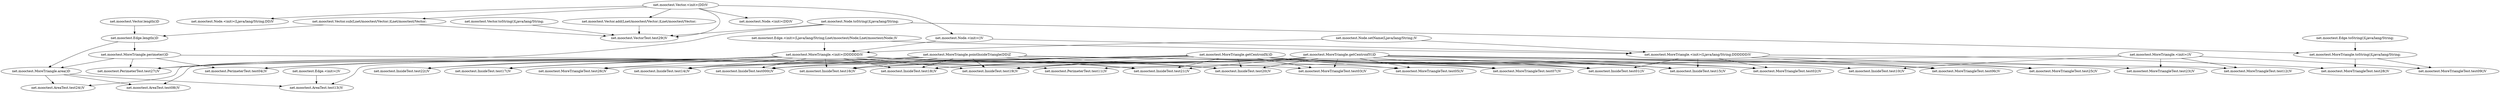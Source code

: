 digraph method {
    "net.mooctest.MoreTriangle.perimeter()D" -> "net.mooctest.PerimeterTest.test27()V";
    "net.mooctest.MoreTriangle.perimeter()D" -> "net.mooctest.PerimeterTest.test11()V";
    "net.mooctest.MoreTriangle.perimeter()D" -> "net.mooctest.PerimeterTest.test04()V";
    "net.mooctest.MoreTriangle.perimeter()D" -> "net.mooctest.MoreTriangle.area()D";
    "net.mooctest.Vector.add(Lnet/mooctest/Vector;)Lnet/mooctest/Vector;" -> "net.mooctest.VectorTest.test29()V";
    "net.mooctest.MoreTriangle.getCentroidX()D" -> "net.mooctest.MoreTriangleTest.test03()V";
    "net.mooctest.MoreTriangle.getCentroidX()D" -> "net.mooctest.InsideTest.test20()V";
    "net.mooctest.MoreTriangle.getCentroidX()D" -> "net.mooctest.InsideTest.test17()V";
    "net.mooctest.MoreTriangle.getCentroidX()D" -> "net.mooctest.InsideTest.test14()V";
    "net.mooctest.MoreTriangle.getCentroidX()D" -> "net.mooctest.MoreTriangleTest.test26()V";
    "net.mooctest.MoreTriangle.getCentroidX()D" -> "net.mooctest.MoreTriangleTest.test02()V";
    "net.mooctest.MoreTriangle.getCentroidX()D" -> "net.mooctest.InsideTest.test000()V";
    "net.mooctest.MoreTriangle.getCentroidX()D" -> "net.mooctest.InsideTest.test21()V";
    "net.mooctest.MoreTriangle.getCentroidX()D" -> "net.mooctest.MoreTriangleTest.test05()V";
    "net.mooctest.MoreTriangle.getCentroidX()D" -> "net.mooctest.InsideTest.test01()V";
    "net.mooctest.MoreTriangle.getCentroidX()D" -> "net.mooctest.InsideTest.test15()V";
    "net.mooctest.MoreTriangle.getCentroidX()D" -> "net.mooctest.InsideTest.test16()V";
    "net.mooctest.MoreTriangle.getCentroidX()D" -> "net.mooctest.MoreTriangleTest.test23()V";
    "net.mooctest.MoreTriangle.getCentroidX()D" -> "net.mooctest.MoreTriangleTest.test06()V";
    "net.mooctest.MoreTriangle.getCentroidX()D" -> "net.mooctest.InsideTest.test18()V";
    "net.mooctest.MoreTriangle.getCentroidX()D" -> "net.mooctest.InsideTest.test19()V";
    "net.mooctest.MoreTriangle.getCentroidX()D" -> "net.mooctest.MoreTriangleTest.test07()V";
    "net.mooctest.MoreTriangle.<init>(DDDDDD)V" -> "net.mooctest.MoreTriangleTest.test03()V";
    "net.mooctest.MoreTriangle.<init>(DDDDDD)V" -> "net.mooctest.InsideTest.test20()V";
    "net.mooctest.MoreTriangle.<init>(DDDDDD)V" -> "net.mooctest.InsideTest.test17()V";
    "net.mooctest.MoreTriangle.<init>(DDDDDD)V" -> "net.mooctest.PerimeterTest.test27()V";
    "net.mooctest.MoreTriangle.<init>(DDDDDD)V" -> "net.mooctest.AreaTest.test08()V";
    "net.mooctest.MoreTriangle.<init>(DDDDDD)V" -> "net.mooctest.InsideTest.test14()V";
    "net.mooctest.MoreTriangle.<init>(DDDDDD)V" -> "net.mooctest.MoreTriangleTest.test26()V";
    "net.mooctest.MoreTriangle.<init>(DDDDDD)V" -> "net.mooctest.PerimeterTest.test04()V";
    "net.mooctest.MoreTriangle.<init>(DDDDDD)V" -> "net.mooctest.InsideTest.test000()V";
    "net.mooctest.MoreTriangle.<init>(DDDDDD)V" -> "net.mooctest.InsideTest.test21()V";
    "net.mooctest.MoreTriangle.<init>(DDDDDD)V" -> "net.mooctest.MoreTriangleTest.test05()V";
    "net.mooctest.MoreTriangle.<init>(DDDDDD)V" -> "net.mooctest.InsideTest.test22()V";
    "net.mooctest.MoreTriangle.<init>(DDDDDD)V" -> "net.mooctest.AreaTest.test24()V";
    "net.mooctest.MoreTriangle.<init>(DDDDDD)V" -> "net.mooctest.InsideTest.test16()V";
    "net.mooctest.MoreTriangle.<init>(DDDDDD)V" -> "net.mooctest.AreaTest.test13()V";
    "net.mooctest.MoreTriangle.<init>(DDDDDD)V" -> "net.mooctest.InsideTest.test18()V";
    "net.mooctest.MoreTriangle.<init>(DDDDDD)V" -> "net.mooctest.InsideTest.test19()V";
    "net.mooctest.MoreTriangle.<init>(DDDDDD)V" -> "net.mooctest.MoreTriangleTest.test07()V";
    "net.mooctest.MoreTriangle.<init>()V" -> "net.mooctest.PerimeterTest.test11()V";
    "net.mooctest.MoreTriangle.<init>()V" -> "net.mooctest.MoreTriangleTest.test12()V";
    "net.mooctest.MoreTriangle.<init>()V" -> "net.mooctest.MoreTriangleTest.test23()V";
    "net.mooctest.MoreTriangle.<init>()V" -> "net.mooctest.MoreTriangleTest.test09()V";
    "net.mooctest.MoreTriangle.<init>()V" -> "net.mooctest.InsideTest.test10()V";
    "net.mooctest.MoreTriangle.toString()Ljava/lang/String;" -> "net.mooctest.MoreTriangleTest.test28()V";
    "net.mooctest.MoreTriangle.toString()Ljava/lang/String;" -> "net.mooctest.MoreTriangleTest.test09()V";
    "net.mooctest.Vector.<init>(DD)V" -> "net.mooctest.Vector.add(Lnet/mooctest/Vector;)Lnet/mooctest/Vector;";
    "net.mooctest.Vector.<init>(DD)V" -> "net.mooctest.Node.<init>(DD)V";
    "net.mooctest.Vector.<init>(DD)V" -> "net.mooctest.VectorTest.test29()V";
    "net.mooctest.Vector.<init>(DD)V" -> "net.mooctest.Vector.sub(Lnet/mooctest/Vector;)Lnet/mooctest/Vector;";
    "net.mooctest.Vector.<init>(DD)V" -> "net.mooctest.Node.<init>(Ljava/lang/String;DD)V";
    "net.mooctest.Vector.<init>(DD)V" -> "net.mooctest.Node.<init>()V";
    "net.mooctest.MoreTriangle.pointInsideTriangle(DD)Z" -> "net.mooctest.InsideTest.test20()V";
    "net.mooctest.MoreTriangle.pointInsideTriangle(DD)Z" -> "net.mooctest.InsideTest.test17()V";
    "net.mooctest.MoreTriangle.pointInsideTriangle(DD)Z" -> "net.mooctest.InsideTest.test14()V";
    "net.mooctest.MoreTriangle.pointInsideTriangle(DD)Z" -> "net.mooctest.InsideTest.test000()V";
    "net.mooctest.MoreTriangle.pointInsideTriangle(DD)Z" -> "net.mooctest.InsideTest.test21()V";
    "net.mooctest.MoreTriangle.pointInsideTriangle(DD)Z" -> "net.mooctest.InsideTest.test01()V";
    "net.mooctest.MoreTriangle.pointInsideTriangle(DD)Z" -> "net.mooctest.InsideTest.test22()V";
    "net.mooctest.MoreTriangle.pointInsideTriangle(DD)Z" -> "net.mooctest.InsideTest.test15()V";
    "net.mooctest.MoreTriangle.pointInsideTriangle(DD)Z" -> "net.mooctest.InsideTest.test16()V";
    "net.mooctest.MoreTriangle.pointInsideTriangle(DD)Z" -> "net.mooctest.InsideTest.test10()V";
    "net.mooctest.MoreTriangle.pointInsideTriangle(DD)Z" -> "net.mooctest.InsideTest.test18()V";
    "net.mooctest.MoreTriangle.pointInsideTriangle(DD)Z" -> "net.mooctest.InsideTest.test19()V";
    "net.mooctest.Node.setName(Ljava/lang/String;)V" -> "net.mooctest.MoreTriangle.<init>(DDDDDD)V";
    "net.mooctest.Node.setName(Ljava/lang/String;)V" -> "net.mooctest.MoreTriangle.<init>(Ljava/lang/String;DDDDDD)V";
    "net.mooctest.Edge.<init>(Ljava/lang/String;Lnet/mooctest/Node;Lnet/mooctest/Node;)V" -> "net.mooctest.MoreTriangle.<init>(DDDDDD)V";
    "net.mooctest.Edge.<init>(Ljava/lang/String;Lnet/mooctest/Node;Lnet/mooctest/Node;)V" -> "net.mooctest.MoreTriangle.<init>(Ljava/lang/String;DDDDDD)V";
    "net.mooctest.MoreTriangle.<init>(Ljava/lang/String;DDDDDD)V" -> "net.mooctest.MoreTriangleTest.test28()V";
    "net.mooctest.MoreTriangle.<init>(Ljava/lang/String;DDDDDD)V" -> "net.mooctest.MoreTriangleTest.test25()V";
    "net.mooctest.MoreTriangle.<init>(Ljava/lang/String;DDDDDD)V" -> "net.mooctest.MoreTriangleTest.test02()V";
    "net.mooctest.MoreTriangle.<init>(Ljava/lang/String;DDDDDD)V" -> "net.mooctest.InsideTest.test01()V";
    "net.mooctest.MoreTriangle.<init>(Ljava/lang/String;DDDDDD)V" -> "net.mooctest.InsideTest.test15()V";
    "net.mooctest.MoreTriangle.<init>(Ljava/lang/String;DDDDDD)V" -> "net.mooctest.MoreTriangleTest.test06()V";
    "net.mooctest.Edge.<init>()V" -> "net.mooctest.AreaTest.test13()V";
    "net.mooctest.Edge.length()D" -> "net.mooctest.MoreTriangle.perimeter()D";
    "net.mooctest.Edge.length()D" -> "net.mooctest.MoreTriangle.area()D";
    "net.mooctest.Edge.toString()Ljava/lang/String;" -> "net.mooctest.MoreTriangle.toString()Ljava/lang/String;";
    "net.mooctest.MoreTriangle.getCentroidY()D" -> "net.mooctest.MoreTriangleTest.test03()V";
    "net.mooctest.MoreTriangle.getCentroidY()D" -> "net.mooctest.InsideTest.test20()V";
    "net.mooctest.MoreTriangle.getCentroidY()D" -> "net.mooctest.InsideTest.test14()V";
    "net.mooctest.MoreTriangle.getCentroidY()D" -> "net.mooctest.MoreTriangleTest.test25()V";
    "net.mooctest.MoreTriangle.getCentroidY()D" -> "net.mooctest.PerimeterTest.test04()V";
    "net.mooctest.MoreTriangle.getCentroidY()D" -> "net.mooctest.MoreTriangleTest.test02()V";
    "net.mooctest.MoreTriangle.getCentroidY()D" -> "net.mooctest.InsideTest.test000()V";
    "net.mooctest.MoreTriangle.getCentroidY()D" -> "net.mooctest.InsideTest.test21()V";
    "net.mooctest.MoreTriangle.getCentroidY()D" -> "net.mooctest.MoreTriangleTest.test05()V";
    "net.mooctest.MoreTriangle.getCentroidY()D" -> "net.mooctest.InsideTest.test01()V";
    "net.mooctest.MoreTriangle.getCentroidY()D" -> "net.mooctest.InsideTest.test15()V";
    "net.mooctest.MoreTriangle.getCentroidY()D" -> "net.mooctest.InsideTest.test16()V";
    "net.mooctest.MoreTriangle.getCentroidY()D" -> "net.mooctest.MoreTriangleTest.test12()V";
    "net.mooctest.MoreTriangle.getCentroidY()D" -> "net.mooctest.MoreTriangleTest.test06()V";
    "net.mooctest.MoreTriangle.getCentroidY()D" -> "net.mooctest.InsideTest.test18()V";
    "net.mooctest.MoreTriangle.getCentroidY()D" -> "net.mooctest.InsideTest.test19()V";
    "net.mooctest.MoreTriangle.getCentroidY()D" -> "net.mooctest.MoreTriangleTest.test07()V";
    "net.mooctest.MoreTriangle.area()D" -> "net.mooctest.AreaTest.test08()V";
    "net.mooctest.MoreTriangle.area()D" -> "net.mooctest.AreaTest.test24()V";
    "net.mooctest.MoreTriangle.area()D" -> "net.mooctest.AreaTest.test13()V";
    "net.mooctest.Vector.sub(Lnet/mooctest/Vector;)Lnet/mooctest/Vector;" -> "net.mooctest.VectorTest.test29()V";
    "net.mooctest.Vector.sub(Lnet/mooctest/Vector;)Lnet/mooctest/Vector;" -> "net.mooctest.Edge.length()D";
    "net.mooctest.Vector.toString()Ljava/lang/String;" -> "net.mooctest.VectorTest.test29()V";
    "net.mooctest.Node.toString()Ljava/lang/String;" -> "net.mooctest.MoreTriangle.toString()Ljava/lang/String;";
    "net.mooctest.Node.toString()Ljava/lang/String;" -> "net.mooctest.PerimeterTest.test27()V";
    "net.mooctest.Node.toString()Ljava/lang/String;" -> "net.mooctest.VectorTest.test29()V";
    "net.mooctest.Vector.length()D" -> "net.mooctest.Edge.length()D";
    "net.mooctest.Node.<init>()V" -> "net.mooctest.MoreTriangle.<init>(DDDDDD)V";
    "net.mooctest.Node.<init>()V" -> "net.mooctest.MoreTriangle.<init>(Ljava/lang/String;DDDDDD)V";
}
